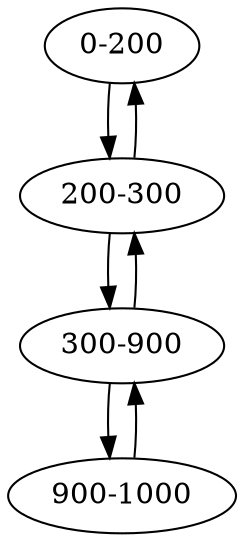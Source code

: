 strict digraph G {
"0-200" [ids="['G1.1']", strand_density="['0.000', '0.000', '1.000']"];
"200-300" [ids="['G1.1', 'G2.1']", strand_density="['0.000', '0.000', '2.000']"];
"300-900" [ids="['G1.1']", strand_density="['0.000', '0.000', '1.000']"];
"900-1000" [ids="['G1.1', 'G3.1']", strand_density="['0.000', '0.000', '2.000']"];
"0-200" -> "200-300"  [ids="['G1.1']"];
"200-300" -> "0-200"  [ids="['G1.1']"];
"200-300" -> "300-900"  [ids="['G1.1']"];
"300-900" -> "900-1000"  [ids="['G1.1']"];
"300-900" -> "200-300"  [ids="['G1.1']"];
"900-1000" -> "300-900"  [ids="['G1.1']"];
}
